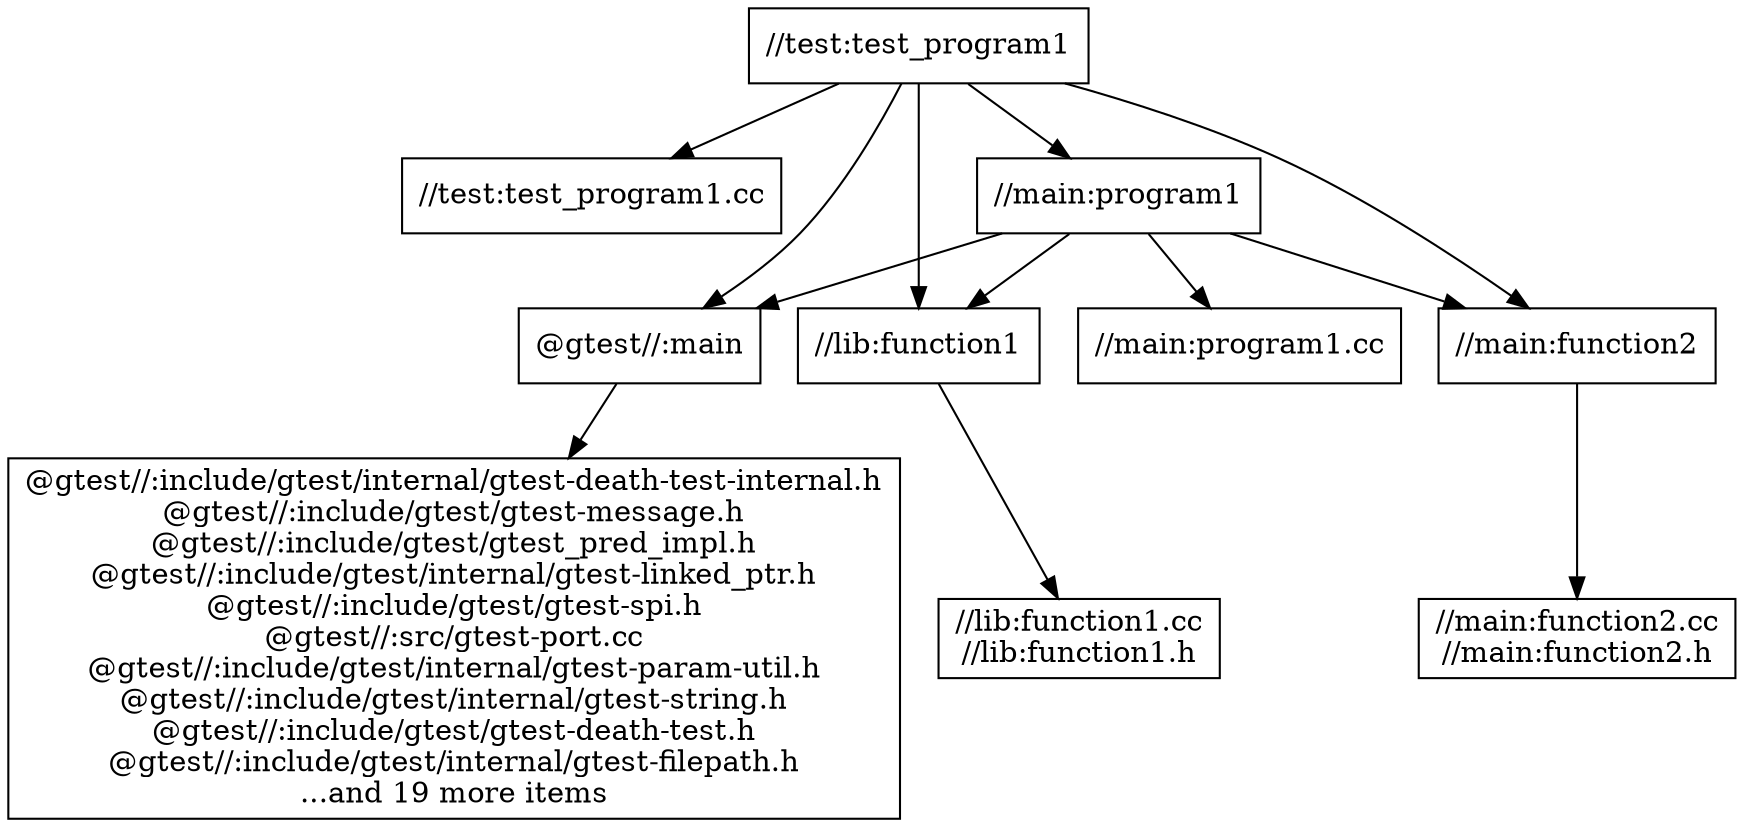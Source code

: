 digraph mygraph {
  node [shape=box];
  "//test:test_program1"
  "//test:test_program1" -> "//test:test_program1.cc"
  "//test:test_program1" -> "//main:program1"
  "//test:test_program1" -> "@gtest//:main"
  "//test:test_program1" -> "//lib:function1"
  "//test:test_program1" -> "//main:function2"
  "//test:test_program1.cc"
  "//main:program1"
  "//main:program1" -> "//main:function2"
  "//main:program1" -> "//main:program1.cc"
  "//main:program1" -> "//lib:function1"
  "//main:program1" -> "@gtest//:main"
  "//lib:function1"
  "//lib:function1" -> "//lib:function1.cc\n//lib:function1.h"
  "//lib:function1.cc\n//lib:function1.h"
  "//main:program1.cc"
  "//main:function2"
  "//main:function2" -> "//main:function2.cc\n//main:function2.h"
  "//main:function2.cc\n//main:function2.h"
  "@gtest//:main"
  "@gtest//:main" -> "@gtest//:include/gtest/internal/gtest-death-test-internal.h\n@gtest//:include/gtest/gtest-message.h\n@gtest//:include/gtest/gtest_pred_impl.h\n@gtest//:include/gtest/internal/gtest-linked_ptr.h\n@gtest//:include/gtest/gtest-spi.h\n@gtest//:src/gtest-port.cc\n@gtest//:include/gtest/internal/gtest-param-util.h\n@gtest//:include/gtest/internal/gtest-string.h\n@gtest//:include/gtest/gtest-death-test.h\n@gtest//:include/gtest/internal/gtest-filepath.h\n...and 19 more items"
  "@gtest//:include/gtest/internal/gtest-death-test-internal.h\n@gtest//:include/gtest/gtest-message.h\n@gtest//:include/gtest/gtest_pred_impl.h\n@gtest//:include/gtest/internal/gtest-linked_ptr.h\n@gtest//:include/gtest/gtest-spi.h\n@gtest//:src/gtest-port.cc\n@gtest//:include/gtest/internal/gtest-param-util.h\n@gtest//:include/gtest/internal/gtest-string.h\n@gtest//:include/gtest/gtest-death-test.h\n@gtest//:include/gtest/internal/gtest-filepath.h\n...and 19 more items"
}
